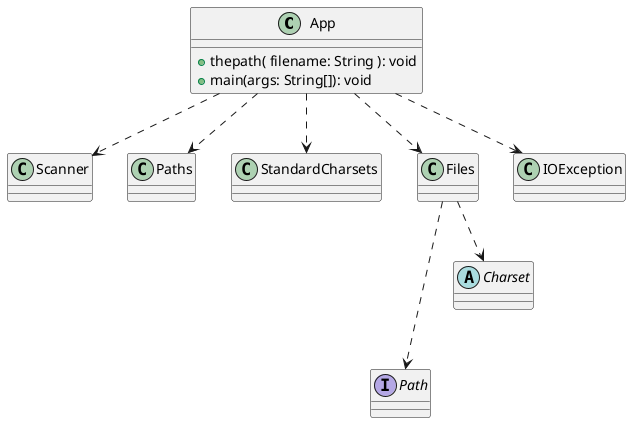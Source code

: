@startuml
'https://plantuml.com/class-diagram

class App {
  + thepath( filename: String ): void
  + main(args: String[]): void
}
class Scanner
interface Path
class Paths
abstract class Charset
class StandardCharsets
class Files
class IOException

App ..> Scanner
App ..> Paths
App ..> Files
App ..> StandardCharsets
App ..> IOException
Files ...> Path
Files ..> Charset

@enduml